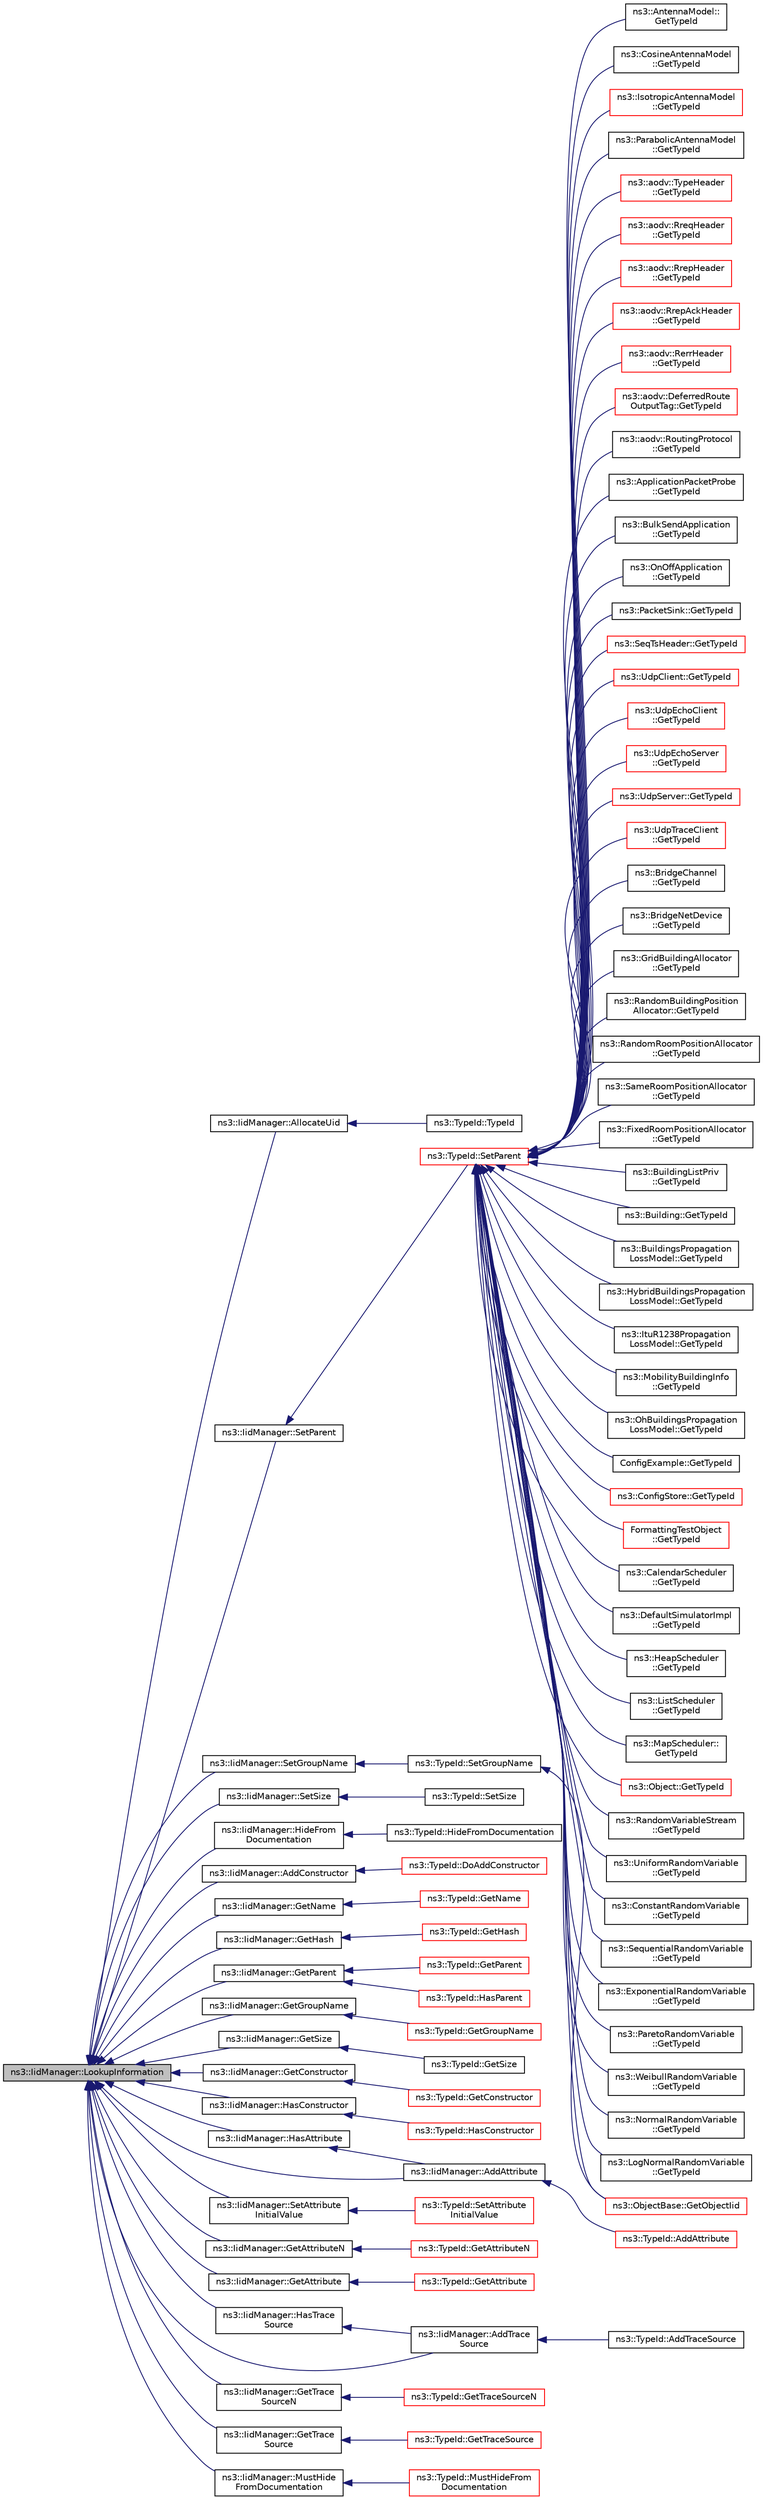 digraph "ns3::IidManager::LookupInformation"
{
  edge [fontname="Helvetica",fontsize="10",labelfontname="Helvetica",labelfontsize="10"];
  node [fontname="Helvetica",fontsize="10",shape=record];
  rankdir="LR";
  Node1 [label="ns3::IidManager::LookupInformation",height=0.2,width=0.4,color="black", fillcolor="grey75", style="filled", fontcolor="black"];
  Node1 -> Node2 [dir="back",color="midnightblue",fontsize="10",style="solid"];
  Node2 [label="ns3::IidManager::AllocateUid",height=0.2,width=0.4,color="black", fillcolor="white", style="filled",URL="$d4/d1c/classns3_1_1IidManager.html#adc03a8e984e092e5981e697818509233"];
  Node2 -> Node3 [dir="back",color="midnightblue",fontsize="10",style="solid"];
  Node3 [label="ns3::TypeId::TypeId",height=0.2,width=0.4,color="black", fillcolor="white", style="filled",URL="$d6/d11/classns3_1_1TypeId.html#afe8fa6bf1936d3ff19395f495bb0da61"];
  Node1 -> Node4 [dir="back",color="midnightblue",fontsize="10",style="solid"];
  Node4 [label="ns3::IidManager::SetParent",height=0.2,width=0.4,color="black", fillcolor="white", style="filled",URL="$d4/d1c/classns3_1_1IidManager.html#a4042931260554c907699367b6811426f"];
  Node4 -> Node5 [dir="back",color="midnightblue",fontsize="10",style="solid"];
  Node5 [label="ns3::TypeId::SetParent",height=0.2,width=0.4,color="red", fillcolor="white", style="filled",URL="$d6/d11/classns3_1_1TypeId.html#abaaca67ab7d2471067e7c275df0f7309"];
  Node5 -> Node6 [dir="back",color="midnightblue",fontsize="10",style="solid"];
  Node6 [label="ns3::AntennaModel::\lGetTypeId",height=0.2,width=0.4,color="black", fillcolor="white", style="filled",URL="$df/d1c/classns3_1_1AntennaModel.html#abc7259cfbe01ca722dc843c95da66322"];
  Node5 -> Node7 [dir="back",color="midnightblue",fontsize="10",style="solid"];
  Node7 [label="ns3::CosineAntennaModel\l::GetTypeId",height=0.2,width=0.4,color="black", fillcolor="white", style="filled",URL="$d6/d8d/classns3_1_1CosineAntennaModel.html#a9424e417e8a7e4ac55d1779f4d1d1a2f"];
  Node5 -> Node8 [dir="back",color="midnightblue",fontsize="10",style="solid"];
  Node8 [label="ns3::IsotropicAntennaModel\l::GetTypeId",height=0.2,width=0.4,color="red", fillcolor="white", style="filled",URL="$db/d37/classns3_1_1IsotropicAntennaModel.html#a028bb9c62be849c5c39e9948e8d2d782"];
  Node5 -> Node9 [dir="back",color="midnightblue",fontsize="10",style="solid"];
  Node9 [label="ns3::ParabolicAntennaModel\l::GetTypeId",height=0.2,width=0.4,color="black", fillcolor="white", style="filled",URL="$df/d58/classns3_1_1ParabolicAntennaModel.html#a0d934cb882753be1dcaf09303fda25db"];
  Node5 -> Node10 [dir="back",color="midnightblue",fontsize="10",style="solid"];
  Node10 [label="ns3::aodv::TypeHeader\l::GetTypeId",height=0.2,width=0.4,color="red", fillcolor="white", style="filled",URL="$d7/d53/classns3_1_1aodv_1_1TypeHeader.html#ae51635a191a4d006a4d5fc9e080836e9"];
  Node5 -> Node11 [dir="back",color="midnightblue",fontsize="10",style="solid"];
  Node11 [label="ns3::aodv::RreqHeader\l::GetTypeId",height=0.2,width=0.4,color="red", fillcolor="white", style="filled",URL="$db/d7d/classns3_1_1aodv_1_1RreqHeader.html#a7e439fdc5e8d94f1d30e69be362e89d4"];
  Node5 -> Node12 [dir="back",color="midnightblue",fontsize="10",style="solid"];
  Node12 [label="ns3::aodv::RrepHeader\l::GetTypeId",height=0.2,width=0.4,color="red", fillcolor="white", style="filled",URL="$df/d54/classns3_1_1aodv_1_1RrepHeader.html#a59f8b82f9e419441deaada01247cf59a"];
  Node5 -> Node13 [dir="back",color="midnightblue",fontsize="10",style="solid"];
  Node13 [label="ns3::aodv::RrepAckHeader\l::GetTypeId",height=0.2,width=0.4,color="red", fillcolor="white", style="filled",URL="$d7/d46/classns3_1_1aodv_1_1RrepAckHeader.html#aa79131f5c5d50772ee95423d8373ac68"];
  Node5 -> Node14 [dir="back",color="midnightblue",fontsize="10",style="solid"];
  Node14 [label="ns3::aodv::RerrHeader\l::GetTypeId",height=0.2,width=0.4,color="red", fillcolor="white", style="filled",URL="$d2/df8/classns3_1_1aodv_1_1RerrHeader.html#a157ea3445eb80678db23a667e7a6bb6e"];
  Node5 -> Node15 [dir="back",color="midnightblue",fontsize="10",style="solid"];
  Node15 [label="ns3::aodv::DeferredRoute\lOutputTag::GetTypeId",height=0.2,width=0.4,color="red", fillcolor="white", style="filled",URL="$d7/d0f/classns3_1_1aodv_1_1DeferredRouteOutputTag.html#a3e24798c22ba3449fecb676cd51dce1c"];
  Node5 -> Node16 [dir="back",color="midnightblue",fontsize="10",style="solid"];
  Node16 [label="ns3::aodv::RoutingProtocol\l::GetTypeId",height=0.2,width=0.4,color="black", fillcolor="white", style="filled",URL="$db/dd0/classns3_1_1aodv_1_1RoutingProtocol.html#a430a9cb799a51fc76e8e1580edf5f413"];
  Node5 -> Node17 [dir="back",color="midnightblue",fontsize="10",style="solid"];
  Node17 [label="ns3::ApplicationPacketProbe\l::GetTypeId",height=0.2,width=0.4,color="black", fillcolor="white", style="filled",URL="$d6/dfc/classns3_1_1ApplicationPacketProbe.html#aeaab4ee7ff5a096c759241d18c052b43",tooltip="Get the type ID. "];
  Node5 -> Node18 [dir="back",color="midnightblue",fontsize="10",style="solid"];
  Node18 [label="ns3::BulkSendApplication\l::GetTypeId",height=0.2,width=0.4,color="black", fillcolor="white", style="filled",URL="$de/dc0/classns3_1_1BulkSendApplication.html#ae019765d0ae807c8072ceee06f7ca66c",tooltip="Get the type ID. "];
  Node5 -> Node19 [dir="back",color="midnightblue",fontsize="10",style="solid"];
  Node19 [label="ns3::OnOffApplication\l::GetTypeId",height=0.2,width=0.4,color="black", fillcolor="white", style="filled",URL="$dc/d04/classns3_1_1OnOffApplication.html#a7e8932f513ab370e05db14f28389a2ec",tooltip="Get the type ID. "];
  Node5 -> Node20 [dir="back",color="midnightblue",fontsize="10",style="solid"];
  Node20 [label="ns3::PacketSink::GetTypeId",height=0.2,width=0.4,color="black", fillcolor="white", style="filled",URL="$d9/dcb/classns3_1_1PacketSink.html#a1e48dd11e1375c234e0276b00919900e",tooltip="Get the type ID. "];
  Node5 -> Node21 [dir="back",color="midnightblue",fontsize="10",style="solid"];
  Node21 [label="ns3::SeqTsHeader::GetTypeId",height=0.2,width=0.4,color="red", fillcolor="white", style="filled",URL="$d7/dd7/classns3_1_1SeqTsHeader.html#a93ebc5242bc058f8f8ffdfac5f97bf01",tooltip="Get the type ID. "];
  Node5 -> Node22 [dir="back",color="midnightblue",fontsize="10",style="solid"];
  Node22 [label="ns3::UdpClient::GetTypeId",height=0.2,width=0.4,color="red", fillcolor="white", style="filled",URL="$de/da9/classns3_1_1UdpClient.html#adfc2de1bb83a6543cbaa60cc85a01049",tooltip="Get the type ID. "];
  Node5 -> Node23 [dir="back",color="midnightblue",fontsize="10",style="solid"];
  Node23 [label="ns3::UdpEchoClient\l::GetTypeId",height=0.2,width=0.4,color="red", fillcolor="white", style="filled",URL="$de/d6b/classns3_1_1UdpEchoClient.html#a588785708510507df96ccef98df75adc",tooltip="Get the type ID. "];
  Node5 -> Node24 [dir="back",color="midnightblue",fontsize="10",style="solid"];
  Node24 [label="ns3::UdpEchoServer\l::GetTypeId",height=0.2,width=0.4,color="red", fillcolor="white", style="filled",URL="$df/dc8/classns3_1_1UdpEchoServer.html#a2a7915bfe902587df682c6461797e0fd",tooltip="Get the type ID. "];
  Node5 -> Node25 [dir="back",color="midnightblue",fontsize="10",style="solid"];
  Node25 [label="ns3::UdpServer::GetTypeId",height=0.2,width=0.4,color="red", fillcolor="white", style="filled",URL="$d0/d90/classns3_1_1UdpServer.html#a61864021612e37496fa36d5574934ad0",tooltip="Get the type ID. "];
  Node5 -> Node26 [dir="back",color="midnightblue",fontsize="10",style="solid"];
  Node26 [label="ns3::UdpTraceClient\l::GetTypeId",height=0.2,width=0.4,color="red", fillcolor="white", style="filled",URL="$d4/d5a/structns3_1_1UdpTraceClient.html#ace3de2afbfae12cb73fc78a55f22399c",tooltip="Get the type ID. "];
  Node5 -> Node27 [dir="back",color="midnightblue",fontsize="10",style="solid"];
  Node27 [label="ns3::BridgeChannel\l::GetTypeId",height=0.2,width=0.4,color="black", fillcolor="white", style="filled",URL="$d0/d12/classns3_1_1BridgeChannel.html#a712e64db6fe85a59c1b38cfa914c9a77",tooltip="Get the type ID. "];
  Node5 -> Node28 [dir="back",color="midnightblue",fontsize="10",style="solid"];
  Node28 [label="ns3::BridgeNetDevice\l::GetTypeId",height=0.2,width=0.4,color="black", fillcolor="white", style="filled",URL="$d9/d8d/classns3_1_1BridgeNetDevice.html#a9c8adb9ce413618caaa052929b69a6c9",tooltip="Get the type ID. "];
  Node5 -> Node29 [dir="back",color="midnightblue",fontsize="10",style="solid"];
  Node29 [label="ns3::GridBuildingAllocator\l::GetTypeId",height=0.2,width=0.4,color="black", fillcolor="white", style="filled",URL="$d5/df7/classns3_1_1GridBuildingAllocator.html#a18a0da62eeeb9230f7cf3bb0a71273cd"];
  Node5 -> Node30 [dir="back",color="midnightblue",fontsize="10",style="solid"];
  Node30 [label="ns3::RandomBuildingPosition\lAllocator::GetTypeId",height=0.2,width=0.4,color="black", fillcolor="white", style="filled",URL="$de/d30/classns3_1_1RandomBuildingPositionAllocator.html#a15b1e3e6a0951073795e5e05d5ac28f1"];
  Node5 -> Node31 [dir="back",color="midnightblue",fontsize="10",style="solid"];
  Node31 [label="ns3::RandomRoomPositionAllocator\l::GetTypeId",height=0.2,width=0.4,color="black", fillcolor="white", style="filled",URL="$dd/d26/classns3_1_1RandomRoomPositionAllocator.html#acbf3b609e7cd7f8b632e03f75e0ba638"];
  Node5 -> Node32 [dir="back",color="midnightblue",fontsize="10",style="solid"];
  Node32 [label="ns3::SameRoomPositionAllocator\l::GetTypeId",height=0.2,width=0.4,color="black", fillcolor="white", style="filled",URL="$db/dd1/classns3_1_1SameRoomPositionAllocator.html#aebfda3d5331e4f10cf22c932d24b4185"];
  Node5 -> Node33 [dir="back",color="midnightblue",fontsize="10",style="solid"];
  Node33 [label="ns3::FixedRoomPositionAllocator\l::GetTypeId",height=0.2,width=0.4,color="black", fillcolor="white", style="filled",URL="$d7/d7b/classns3_1_1FixedRoomPositionAllocator.html#ad764f1d8b8a236c77d08e64e9c39d4b5"];
  Node5 -> Node34 [dir="back",color="midnightblue",fontsize="10",style="solid"];
  Node34 [label="ns3::BuildingListPriv\l::GetTypeId",height=0.2,width=0.4,color="black", fillcolor="white", style="filled",URL="$db/d61/classns3_1_1BuildingListPriv.html#a5c3e5a780d4582319e905ccbdea822a6"];
  Node5 -> Node35 [dir="back",color="midnightblue",fontsize="10",style="solid"];
  Node35 [label="ns3::Building::GetTypeId",height=0.2,width=0.4,color="black", fillcolor="white", style="filled",URL="$d3/d67/classns3_1_1Building.html#ad8d823ade148dd17d8767427d1986d02"];
  Node5 -> Node36 [dir="back",color="midnightblue",fontsize="10",style="solid"];
  Node36 [label="ns3::BuildingsPropagation\lLossModel::GetTypeId",height=0.2,width=0.4,color="black", fillcolor="white", style="filled",URL="$db/db0/classns3_1_1BuildingsPropagationLossModel.html#a1a4accdc8f9f8edd9ba4768827d199dd"];
  Node5 -> Node37 [dir="back",color="midnightblue",fontsize="10",style="solid"];
  Node37 [label="ns3::HybridBuildingsPropagation\lLossModel::GetTypeId",height=0.2,width=0.4,color="black", fillcolor="white", style="filled",URL="$de/df8/classns3_1_1HybridBuildingsPropagationLossModel.html#a3e26c59932db0dd4d979fc57dd1721f1"];
  Node5 -> Node38 [dir="back",color="midnightblue",fontsize="10",style="solid"];
  Node38 [label="ns3::ItuR1238Propagation\lLossModel::GetTypeId",height=0.2,width=0.4,color="black", fillcolor="white", style="filled",URL="$df/d3f/classns3_1_1ItuR1238PropagationLossModel.html#a669516317b90f03ed14e9428584d64cf"];
  Node5 -> Node39 [dir="back",color="midnightblue",fontsize="10",style="solid"];
  Node39 [label="ns3::MobilityBuildingInfo\l::GetTypeId",height=0.2,width=0.4,color="black", fillcolor="white", style="filled",URL="$d4/d71/classns3_1_1MobilityBuildingInfo.html#a3883968110a71e266417d3d708f4c539"];
  Node5 -> Node40 [dir="back",color="midnightblue",fontsize="10",style="solid"];
  Node40 [label="ns3::OhBuildingsPropagation\lLossModel::GetTypeId",height=0.2,width=0.4,color="black", fillcolor="white", style="filled",URL="$d4/d0d/classns3_1_1OhBuildingsPropagationLossModel.html#adacfe04d549b83bbaad33eb081892b8b"];
  Node5 -> Node41 [dir="back",color="midnightblue",fontsize="10",style="solid"];
  Node41 [label="ConfigExample::GetTypeId",height=0.2,width=0.4,color="black", fillcolor="white", style="filled",URL="$d9/d6a/classConfigExample.html#a39bcd8eba98abec19379fc4111388fd0"];
  Node5 -> Node42 [dir="back",color="midnightblue",fontsize="10",style="solid"];
  Node42 [label="ns3::ConfigStore::GetTypeId",height=0.2,width=0.4,color="red", fillcolor="white", style="filled",URL="$da/d51/classns3_1_1ConfigStore.html#a2d97fcf9f1dbf395cfa184a191689e41"];
  Node5 -> Node43 [dir="back",color="midnightblue",fontsize="10",style="solid"];
  Node43 [label="FormattingTestObject\l::GetTypeId",height=0.2,width=0.4,color="red", fillcolor="white", style="filled",URL="$de/df4/classFormattingTestObject.html#a8d01d15af307907b4bd8e54ee8549526"];
  Node5 -> Node44 [dir="back",color="midnightblue",fontsize="10",style="solid"];
  Node44 [label="ns3::CalendarScheduler\l::GetTypeId",height=0.2,width=0.4,color="black", fillcolor="white", style="filled",URL="$db/dfc/classns3_1_1CalendarScheduler.html#a862815eb693b8db0f2d53f7eb9eb4ca2"];
  Node5 -> Node45 [dir="back",color="midnightblue",fontsize="10",style="solid"];
  Node45 [label="ns3::DefaultSimulatorImpl\l::GetTypeId",height=0.2,width=0.4,color="black", fillcolor="white", style="filled",URL="$de/d04/classns3_1_1DefaultSimulatorImpl.html#ac9eafae22410ec66b808b6c1e4002127"];
  Node5 -> Node46 [dir="back",color="midnightblue",fontsize="10",style="solid"];
  Node46 [label="ns3::HeapScheduler\l::GetTypeId",height=0.2,width=0.4,color="black", fillcolor="white", style="filled",URL="$da/db2/classns3_1_1HeapScheduler.html#a2b7af8a7c1a573488d9f7ccb4ad10cae"];
  Node5 -> Node47 [dir="back",color="midnightblue",fontsize="10",style="solid"];
  Node47 [label="ns3::ListScheduler\l::GetTypeId",height=0.2,width=0.4,color="black", fillcolor="white", style="filled",URL="$d8/d42/classns3_1_1ListScheduler.html#ae80a20a5870f1e54552ea534875a2aae"];
  Node5 -> Node48 [dir="back",color="midnightblue",fontsize="10",style="solid"];
  Node48 [label="ns3::MapScheduler::\lGetTypeId",height=0.2,width=0.4,color="black", fillcolor="white", style="filled",URL="$d9/d56/classns3_1_1MapScheduler.html#a4d57f849a2e3ddfe4542de1224fd7e10"];
  Node5 -> Node49 [dir="back",color="midnightblue",fontsize="10",style="solid"];
  Node49 [label="ns3::ObjectBase::GetObjectIid",height=0.2,width=0.4,color="red", fillcolor="white", style="filled",URL="$d2/dac/classns3_1_1ObjectBase.html#a4fcfd18844c60f163c5dce52456d111b"];
  Node5 -> Node50 [dir="back",color="midnightblue",fontsize="10",style="solid"];
  Node50 [label="ns3::Object::GetTypeId",height=0.2,width=0.4,color="red", fillcolor="white", style="filled",URL="$d9/d77/classns3_1_1Object.html#a1d040243983ab74ec923bde26d7cb7e7",tooltip="Register this type. "];
  Node5 -> Node51 [dir="back",color="midnightblue",fontsize="10",style="solid"];
  Node51 [label="ns3::RandomVariableStream\l::GetTypeId",height=0.2,width=0.4,color="black", fillcolor="white", style="filled",URL="$dc/daa/classns3_1_1RandomVariableStream.html#a0b11fa19bc54cca33458c4e1fe7226d5",tooltip="Register this type. "];
  Node5 -> Node52 [dir="back",color="midnightblue",fontsize="10",style="solid"];
  Node52 [label="ns3::UniformRandomVariable\l::GetTypeId",height=0.2,width=0.4,color="black", fillcolor="white", style="filled",URL="$d0/d5b/classns3_1_1UniformRandomVariable.html#a972caf9fb5d1cdde200ba9cf7307c73e",tooltip="Register this type. "];
  Node5 -> Node53 [dir="back",color="midnightblue",fontsize="10",style="solid"];
  Node53 [label="ns3::ConstantRandomVariable\l::GetTypeId",height=0.2,width=0.4,color="black", fillcolor="white", style="filled",URL="$d3/dcc/classns3_1_1ConstantRandomVariable.html#aabbc24264cadb6e2103bd57964861b22",tooltip="Register this type. "];
  Node5 -> Node54 [dir="back",color="midnightblue",fontsize="10",style="solid"];
  Node54 [label="ns3::SequentialRandomVariable\l::GetTypeId",height=0.2,width=0.4,color="black", fillcolor="white", style="filled",URL="$de/df4/classns3_1_1SequentialRandomVariable.html#a0d5681ef517e100c2a3ad5f8dccd9dc7",tooltip="Register this type. "];
  Node5 -> Node55 [dir="back",color="midnightblue",fontsize="10",style="solid"];
  Node55 [label="ns3::ExponentialRandomVariable\l::GetTypeId",height=0.2,width=0.4,color="black", fillcolor="white", style="filled",URL="$d6/d98/classns3_1_1ExponentialRandomVariable.html#ad5fe09ca96d45ee9e10b88bdb7f747bf",tooltip="Register this type. "];
  Node5 -> Node56 [dir="back",color="midnightblue",fontsize="10",style="solid"];
  Node56 [label="ns3::ParetoRandomVariable\l::GetTypeId",height=0.2,width=0.4,color="black", fillcolor="white", style="filled",URL="$dd/d2e/classns3_1_1ParetoRandomVariable.html#a67aef9aab600df6b3f42a07b75b83dc2",tooltip="Register this type. "];
  Node5 -> Node57 [dir="back",color="midnightblue",fontsize="10",style="solid"];
  Node57 [label="ns3::WeibullRandomVariable\l::GetTypeId",height=0.2,width=0.4,color="black", fillcolor="white", style="filled",URL="$d9/daf/classns3_1_1WeibullRandomVariable.html#aab32ae576b15af76429351cfedf590a5",tooltip="Register this type. "];
  Node5 -> Node58 [dir="back",color="midnightblue",fontsize="10",style="solid"];
  Node58 [label="ns3::NormalRandomVariable\l::GetTypeId",height=0.2,width=0.4,color="black", fillcolor="white", style="filled",URL="$d7/d87/classns3_1_1NormalRandomVariable.html#a413de1185269692d092ff5e3fa5b6878",tooltip="Register this type. "];
  Node5 -> Node59 [dir="back",color="midnightblue",fontsize="10",style="solid"];
  Node59 [label="ns3::LogNormalRandomVariable\l::GetTypeId",height=0.2,width=0.4,color="black", fillcolor="white", style="filled",URL="$d9/d92/classns3_1_1LogNormalRandomVariable.html#af531456b8d8c3c162717a662199ba9ed",tooltip="Register this type. "];
  Node1 -> Node60 [dir="back",color="midnightblue",fontsize="10",style="solid"];
  Node60 [label="ns3::IidManager::SetGroupName",height=0.2,width=0.4,color="black", fillcolor="white", style="filled",URL="$d4/d1c/classns3_1_1IidManager.html#a3bc08ad1c8a26224153caacd2def37de"];
  Node60 -> Node61 [dir="back",color="midnightblue",fontsize="10",style="solid"];
  Node61 [label="ns3::TypeId::SetGroupName",height=0.2,width=0.4,color="black", fillcolor="white", style="filled",URL="$d6/d11/classns3_1_1TypeId.html#a87ab97caba5bbbd080b4490576f8bb40"];
  Node61 -> Node49 [dir="back",color="midnightblue",fontsize="10",style="solid"];
  Node1 -> Node62 [dir="back",color="midnightblue",fontsize="10",style="solid"];
  Node62 [label="ns3::IidManager::SetSize",height=0.2,width=0.4,color="black", fillcolor="white", style="filled",URL="$d4/d1c/classns3_1_1IidManager.html#a4366ed02599a7f47b8065667f6411c3a"];
  Node62 -> Node63 [dir="back",color="midnightblue",fontsize="10",style="solid"];
  Node63 [label="ns3::TypeId::SetSize",height=0.2,width=0.4,color="black", fillcolor="white", style="filled",URL="$d6/d11/classns3_1_1TypeId.html#a1a3e9f4b3c822ec5450d7b44202f0dda"];
  Node1 -> Node64 [dir="back",color="midnightblue",fontsize="10",style="solid"];
  Node64 [label="ns3::IidManager::HideFrom\lDocumentation",height=0.2,width=0.4,color="black", fillcolor="white", style="filled",URL="$d4/d1c/classns3_1_1IidManager.html#a62df70ccf35b9bfe34c5bc4af70d7e9d"];
  Node64 -> Node65 [dir="back",color="midnightblue",fontsize="10",style="solid"];
  Node65 [label="ns3::TypeId::HideFromDocumentation",height=0.2,width=0.4,color="black", fillcolor="white", style="filled",URL="$d6/d11/classns3_1_1TypeId.html#aa77c94c80d8c942a0da0db2de637fc14"];
  Node1 -> Node66 [dir="back",color="midnightblue",fontsize="10",style="solid"];
  Node66 [label="ns3::IidManager::AddConstructor",height=0.2,width=0.4,color="black", fillcolor="white", style="filled",URL="$d4/d1c/classns3_1_1IidManager.html#a6073021a59ff1150ab155230c52c5b98"];
  Node66 -> Node67 [dir="back",color="midnightblue",fontsize="10",style="solid"];
  Node67 [label="ns3::TypeId::DoAddConstructor",height=0.2,width=0.4,color="red", fillcolor="white", style="filled",URL="$d6/d11/classns3_1_1TypeId.html#aff073e36c2bf066811b30f6db69fe2ba"];
  Node1 -> Node68 [dir="back",color="midnightblue",fontsize="10",style="solid"];
  Node68 [label="ns3::IidManager::GetName",height=0.2,width=0.4,color="black", fillcolor="white", style="filled",URL="$d4/d1c/classns3_1_1IidManager.html#a5d68d0f0f44594dcdec239dbdb5bf53c"];
  Node68 -> Node69 [dir="back",color="midnightblue",fontsize="10",style="solid"];
  Node69 [label="ns3::TypeId::GetName",height=0.2,width=0.4,color="red", fillcolor="white", style="filled",URL="$d6/d11/classns3_1_1TypeId.html#aa3c41c79ae428b3cb396a9c6bb3ef314"];
  Node1 -> Node70 [dir="back",color="midnightblue",fontsize="10",style="solid"];
  Node70 [label="ns3::IidManager::GetHash",height=0.2,width=0.4,color="black", fillcolor="white", style="filled",URL="$d4/d1c/classns3_1_1IidManager.html#a9469b4d3de6e28637b01442c6ca3f6b7"];
  Node70 -> Node71 [dir="back",color="midnightblue",fontsize="10",style="solid"];
  Node71 [label="ns3::TypeId::GetHash",height=0.2,width=0.4,color="red", fillcolor="white", style="filled",URL="$d6/d11/classns3_1_1TypeId.html#a0ef137a352a374aa1ecaaace20a091d2"];
  Node1 -> Node72 [dir="back",color="midnightblue",fontsize="10",style="solid"];
  Node72 [label="ns3::IidManager::GetParent",height=0.2,width=0.4,color="black", fillcolor="white", style="filled",URL="$d4/d1c/classns3_1_1IidManager.html#a504f9d76281bd6149556b1d15e80231d"];
  Node72 -> Node73 [dir="back",color="midnightblue",fontsize="10",style="solid"];
  Node73 [label="ns3::TypeId::GetParent",height=0.2,width=0.4,color="red", fillcolor="white", style="filled",URL="$d6/d11/classns3_1_1TypeId.html#ac51f28398d2ef1f9a7790047c43dd22c"];
  Node72 -> Node74 [dir="back",color="midnightblue",fontsize="10",style="solid"];
  Node74 [label="ns3::TypeId::HasParent",height=0.2,width=0.4,color="red", fillcolor="white", style="filled",URL="$d6/d11/classns3_1_1TypeId.html#ab99027609ac10e4da99a8c2b978f60ac"];
  Node1 -> Node75 [dir="back",color="midnightblue",fontsize="10",style="solid"];
  Node75 [label="ns3::IidManager::GetGroupName",height=0.2,width=0.4,color="black", fillcolor="white", style="filled",URL="$d4/d1c/classns3_1_1IidManager.html#ae349642e61a71123f6843961c1d57492"];
  Node75 -> Node76 [dir="back",color="midnightblue",fontsize="10",style="solid"];
  Node76 [label="ns3::TypeId::GetGroupName",height=0.2,width=0.4,color="red", fillcolor="white", style="filled",URL="$d6/d11/classns3_1_1TypeId.html#a836b52efb8606b114b0f7b6b1c95447b"];
  Node1 -> Node77 [dir="back",color="midnightblue",fontsize="10",style="solid"];
  Node77 [label="ns3::IidManager::GetSize",height=0.2,width=0.4,color="black", fillcolor="white", style="filled",URL="$d4/d1c/classns3_1_1IidManager.html#aa930cae3155ce5a29f32f1a601f54092"];
  Node77 -> Node78 [dir="back",color="midnightblue",fontsize="10",style="solid"];
  Node78 [label="ns3::TypeId::GetSize",height=0.2,width=0.4,color="black", fillcolor="white", style="filled",URL="$d6/d11/classns3_1_1TypeId.html#aeb3197b459f03b750d2533c8104a930a"];
  Node1 -> Node79 [dir="back",color="midnightblue",fontsize="10",style="solid"];
  Node79 [label="ns3::IidManager::GetConstructor",height=0.2,width=0.4,color="black", fillcolor="white", style="filled",URL="$d4/d1c/classns3_1_1IidManager.html#ab10b30abe7efc5456b7930aab8638280"];
  Node79 -> Node80 [dir="back",color="midnightblue",fontsize="10",style="solid"];
  Node80 [label="ns3::TypeId::GetConstructor",height=0.2,width=0.4,color="red", fillcolor="white", style="filled",URL="$d6/d11/classns3_1_1TypeId.html#ad9b0bc71ee7593a1ff23ff8d53938e95"];
  Node1 -> Node81 [dir="back",color="midnightblue",fontsize="10",style="solid"];
  Node81 [label="ns3::IidManager::HasConstructor",height=0.2,width=0.4,color="black", fillcolor="white", style="filled",URL="$d4/d1c/classns3_1_1IidManager.html#a759cf8eee2b979be469d204c66b97980"];
  Node81 -> Node82 [dir="back",color="midnightblue",fontsize="10",style="solid"];
  Node82 [label="ns3::TypeId::HasConstructor",height=0.2,width=0.4,color="red", fillcolor="white", style="filled",URL="$d6/d11/classns3_1_1TypeId.html#a8141b06af599cd43c9bd60aede0abf93"];
  Node1 -> Node83 [dir="back",color="midnightblue",fontsize="10",style="solid"];
  Node83 [label="ns3::IidManager::HasAttribute",height=0.2,width=0.4,color="black", fillcolor="white", style="filled",URL="$d4/d1c/classns3_1_1IidManager.html#aa6ce275dd09bdd19ea6eb3373b4ccc98"];
  Node83 -> Node84 [dir="back",color="midnightblue",fontsize="10",style="solid"];
  Node84 [label="ns3::IidManager::AddAttribute",height=0.2,width=0.4,color="black", fillcolor="white", style="filled",URL="$d4/d1c/classns3_1_1IidManager.html#adc2f2efdd19361885c09082cca33454f"];
  Node84 -> Node85 [dir="back",color="midnightblue",fontsize="10",style="solid"];
  Node85 [label="ns3::TypeId::AddAttribute",height=0.2,width=0.4,color="red", fillcolor="white", style="filled",URL="$d6/d11/classns3_1_1TypeId.html#ad991df734fa67dacec701fe35b58c83b"];
  Node1 -> Node84 [dir="back",color="midnightblue",fontsize="10",style="solid"];
  Node1 -> Node86 [dir="back",color="midnightblue",fontsize="10",style="solid"];
  Node86 [label="ns3::IidManager::SetAttribute\lInitialValue",height=0.2,width=0.4,color="black", fillcolor="white", style="filled",URL="$d4/d1c/classns3_1_1IidManager.html#a457bf1ceda4093531984fec8439273ee"];
  Node86 -> Node87 [dir="back",color="midnightblue",fontsize="10",style="solid"];
  Node87 [label="ns3::TypeId::SetAttribute\lInitialValue",height=0.2,width=0.4,color="red", fillcolor="white", style="filled",URL="$d6/d11/classns3_1_1TypeId.html#af477878663278dad47c764229490314b"];
  Node1 -> Node88 [dir="back",color="midnightblue",fontsize="10",style="solid"];
  Node88 [label="ns3::IidManager::GetAttributeN",height=0.2,width=0.4,color="black", fillcolor="white", style="filled",URL="$d4/d1c/classns3_1_1IidManager.html#aecf79ed6edb63647774dbfe90cc4f1e2"];
  Node88 -> Node89 [dir="back",color="midnightblue",fontsize="10",style="solid"];
  Node89 [label="ns3::TypeId::GetAttributeN",height=0.2,width=0.4,color="red", fillcolor="white", style="filled",URL="$d6/d11/classns3_1_1TypeId.html#a679c4713f613126a51eb400b345302cb"];
  Node1 -> Node90 [dir="back",color="midnightblue",fontsize="10",style="solid"];
  Node90 [label="ns3::IidManager::GetAttribute",height=0.2,width=0.4,color="black", fillcolor="white", style="filled",URL="$d4/d1c/classns3_1_1IidManager.html#ae511907e47b48166763e60c583a5a940"];
  Node90 -> Node91 [dir="back",color="midnightblue",fontsize="10",style="solid"];
  Node91 [label="ns3::TypeId::GetAttribute",height=0.2,width=0.4,color="red", fillcolor="white", style="filled",URL="$d6/d11/classns3_1_1TypeId.html#aa1b746e64e606f94cbedda7cf89788c2"];
  Node1 -> Node92 [dir="back",color="midnightblue",fontsize="10",style="solid"];
  Node92 [label="ns3::IidManager::HasTrace\lSource",height=0.2,width=0.4,color="black", fillcolor="white", style="filled",URL="$d4/d1c/classns3_1_1IidManager.html#a485d3d45a86d50e35c464672db397734"];
  Node92 -> Node93 [dir="back",color="midnightblue",fontsize="10",style="solid"];
  Node93 [label="ns3::IidManager::AddTrace\lSource",height=0.2,width=0.4,color="black", fillcolor="white", style="filled",URL="$d4/d1c/classns3_1_1IidManager.html#af259066883724bcdd6f62a15596c1053"];
  Node93 -> Node94 [dir="back",color="midnightblue",fontsize="10",style="solid"];
  Node94 [label="ns3::TypeId::AddTraceSource",height=0.2,width=0.4,color="black", fillcolor="white", style="filled",URL="$d6/d11/classns3_1_1TypeId.html#a2aaf2918009ddd0ca687b55b91f7a9b2"];
  Node1 -> Node93 [dir="back",color="midnightblue",fontsize="10",style="solid"];
  Node1 -> Node95 [dir="back",color="midnightblue",fontsize="10",style="solid"];
  Node95 [label="ns3::IidManager::GetTrace\lSourceN",height=0.2,width=0.4,color="black", fillcolor="white", style="filled",URL="$d4/d1c/classns3_1_1IidManager.html#a224c757046ca8dffb17d028f474db167"];
  Node95 -> Node96 [dir="back",color="midnightblue",fontsize="10",style="solid"];
  Node96 [label="ns3::TypeId::GetTraceSourceN",height=0.2,width=0.4,color="red", fillcolor="white", style="filled",URL="$d6/d11/classns3_1_1TypeId.html#a432454e79c9eee2f236fe00ac54205a3"];
  Node1 -> Node97 [dir="back",color="midnightblue",fontsize="10",style="solid"];
  Node97 [label="ns3::IidManager::GetTrace\lSource",height=0.2,width=0.4,color="black", fillcolor="white", style="filled",URL="$d4/d1c/classns3_1_1IidManager.html#a4fc3f4e3944d2faa9121275b993890d9"];
  Node97 -> Node98 [dir="back",color="midnightblue",fontsize="10",style="solid"];
  Node98 [label="ns3::TypeId::GetTraceSource",height=0.2,width=0.4,color="red", fillcolor="white", style="filled",URL="$d6/d11/classns3_1_1TypeId.html#ace6eba2cb63ba49c2810d22c21818884"];
  Node1 -> Node99 [dir="back",color="midnightblue",fontsize="10",style="solid"];
  Node99 [label="ns3::IidManager::MustHide\lFromDocumentation",height=0.2,width=0.4,color="black", fillcolor="white", style="filled",URL="$d4/d1c/classns3_1_1IidManager.html#af49b126e8bc80cf7dbdb36ed3d092019"];
  Node99 -> Node100 [dir="back",color="midnightblue",fontsize="10",style="solid"];
  Node100 [label="ns3::TypeId::MustHideFrom\lDocumentation",height=0.2,width=0.4,color="red", fillcolor="white", style="filled",URL="$d6/d11/classns3_1_1TypeId.html#ad7f960b525bc45a1e1285ff2312963c7"];
}
